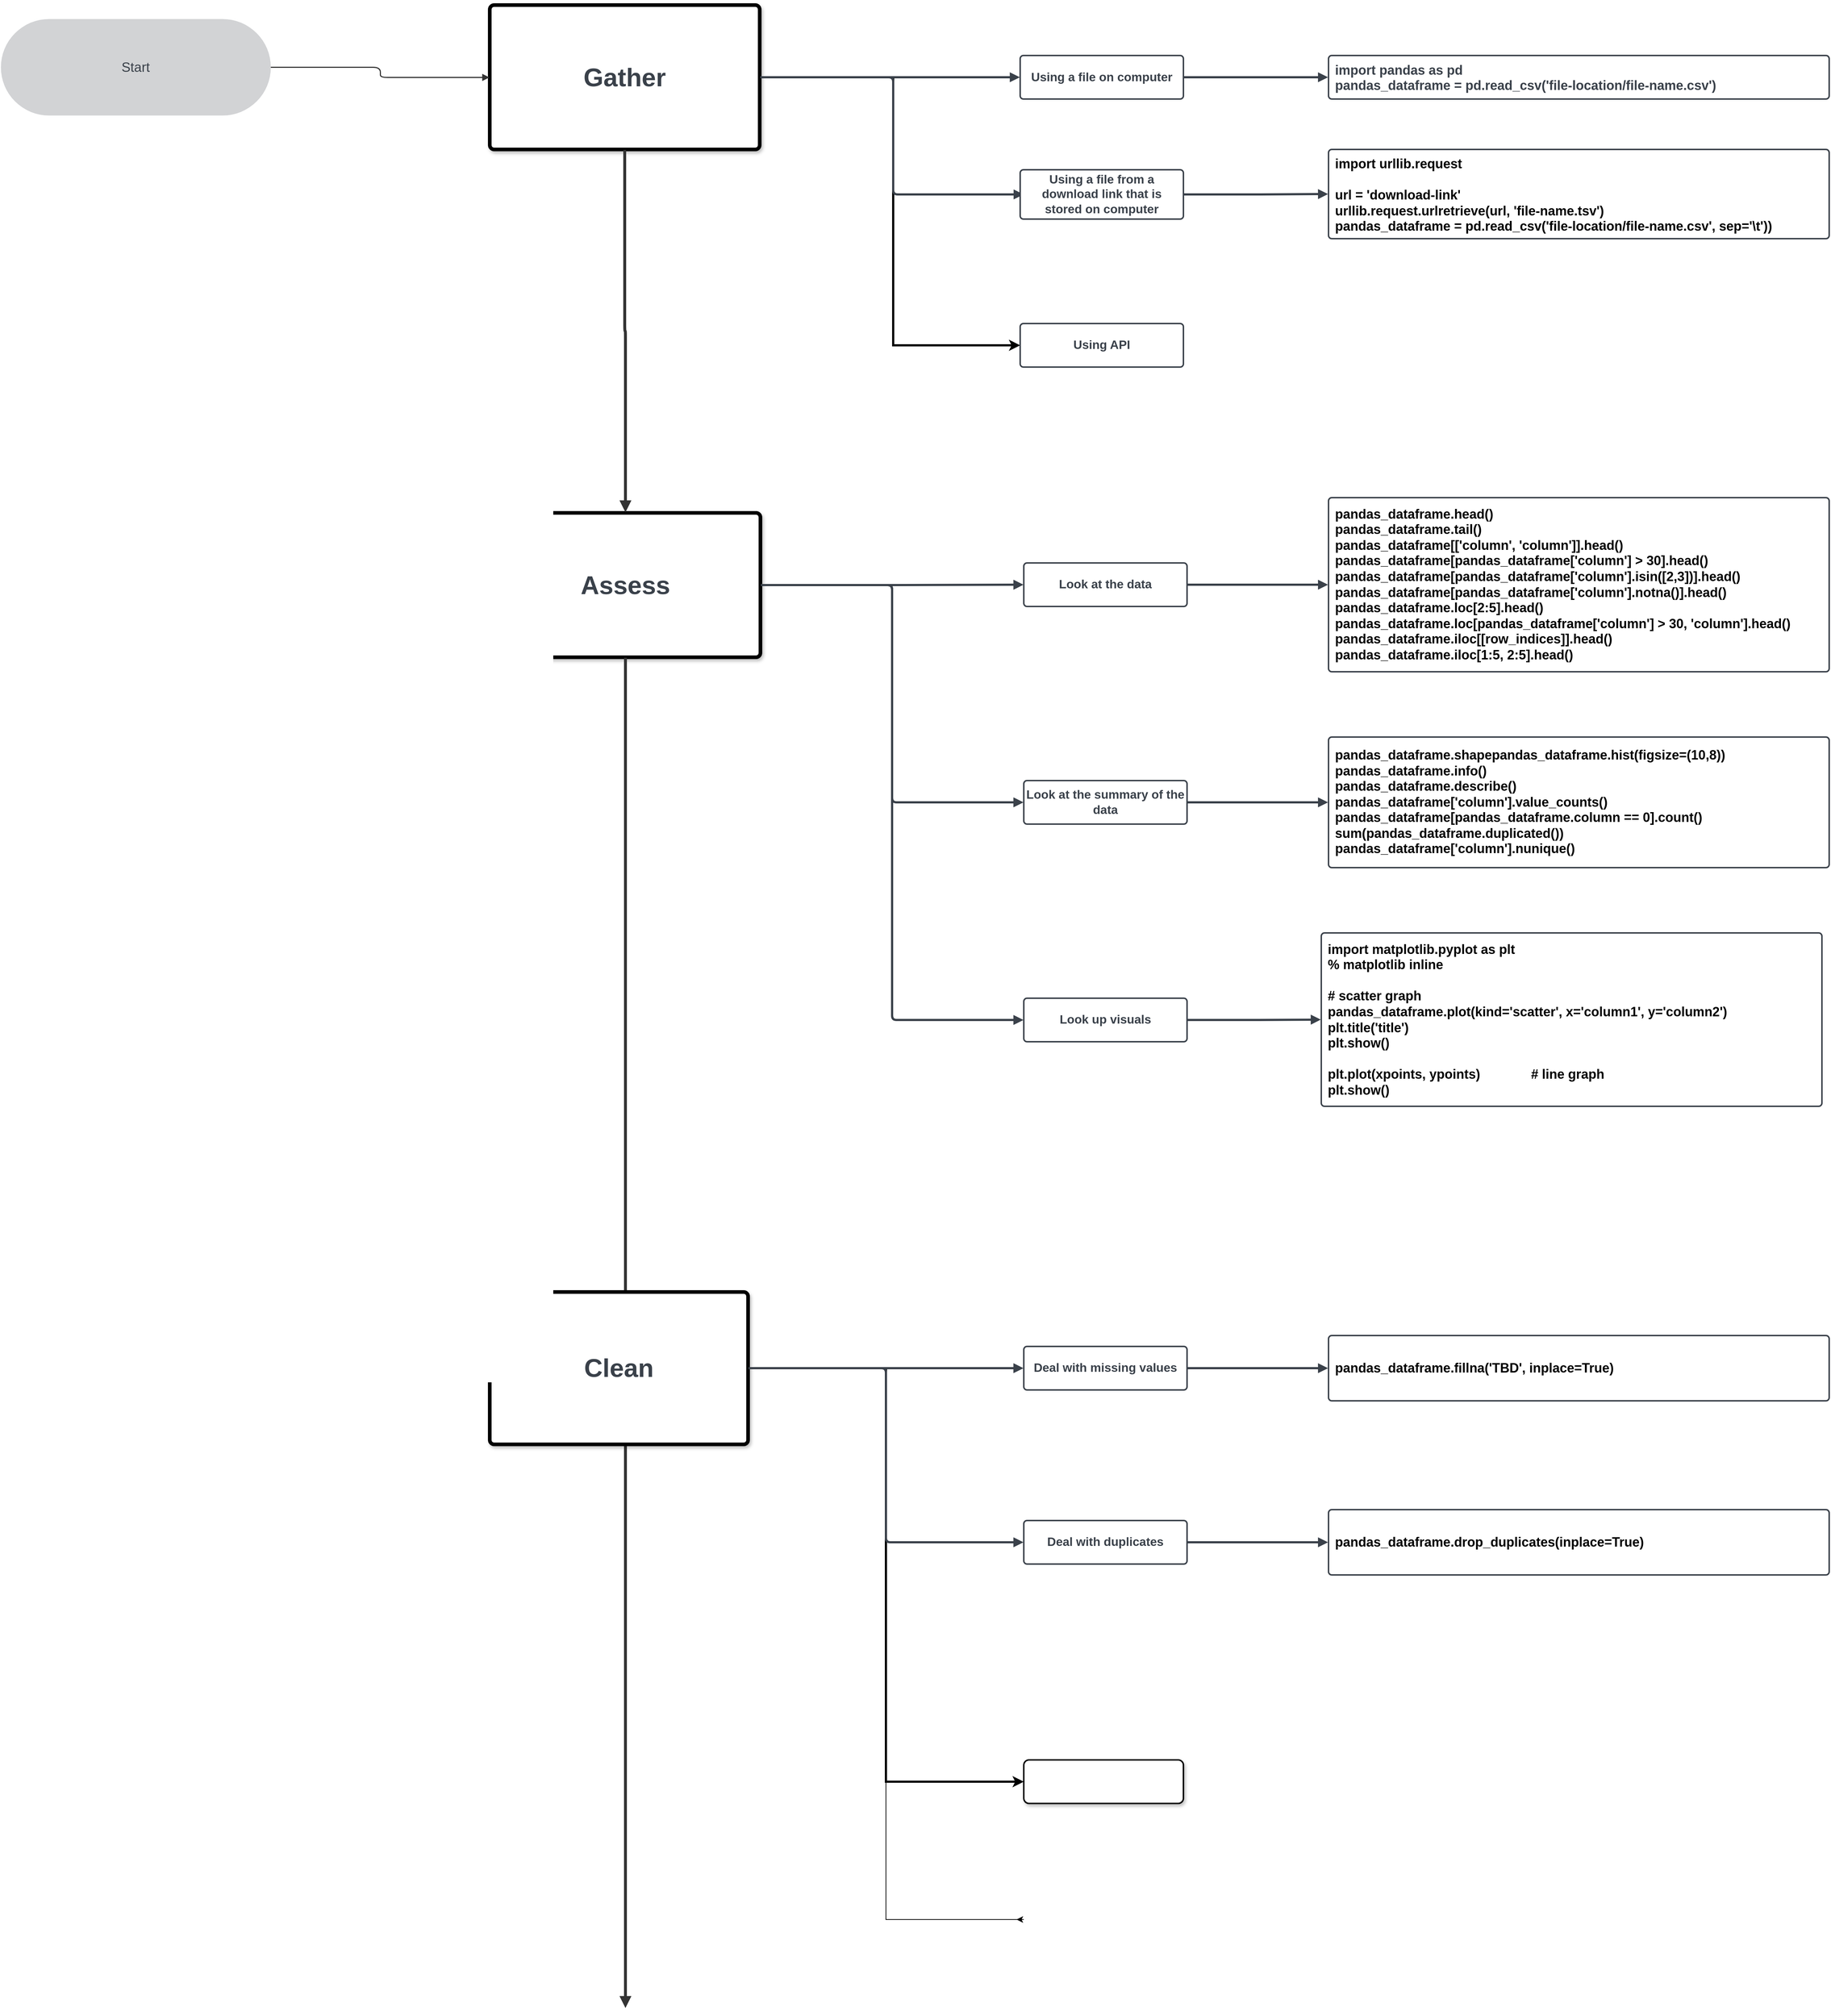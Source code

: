 <mxfile version="23.1.2" type="google">
  <diagram name="Page-1" id="23y4d6yKB2SorlkuruID">
    <mxGraphModel grid="1" page="1" gridSize="10" guides="1" tooltips="1" connect="1" arrows="1" fold="1" pageScale="1" pageWidth="850" pageHeight="1100" math="0" shadow="0">
      <root>
        <mxCell id="0" />
        <mxCell id="1" parent="0" />
        <mxCell id="lpuym9WD-BiXnc1ryPiN-4" value="Start" style="html=1;overflow=block;blockSpacing=1;whiteSpace=wrap;rounded=1;arcSize=50;fontSize=18.5;fontFamily=Helvetica;fontColor=#3a414a;spacing=3.8;strokeOpacity=0;fillOpacity=100;fillColor=#d2d3d5;strokeWidth=1.5;lucidId=jfI0Ep0kmUvP;" vertex="1" parent="1">
          <mxGeometry x="-30" y="60" width="372" height="133" as="geometry" />
        </mxCell>
        <mxCell id="xeTFAkphw9XPrL7aZ7TN-10" style="edgeStyle=orthogonalEdgeStyle;rounded=0;orthogonalLoop=1;jettySize=auto;html=1;entryX=0;entryY=0.5;entryDx=0;entryDy=0;strokeWidth=3;" edge="1" parent="1" source="lpuym9WD-BiXnc1ryPiN-5" target="lpuym9WD-BiXnc1ryPiN-15">
          <mxGeometry relative="1" as="geometry">
            <Array as="points">
              <mxPoint x="1200" y="141" />
              <mxPoint x="1200" y="510" />
            </Array>
          </mxGeometry>
        </mxCell>
        <mxCell id="lpuym9WD-BiXnc1ryPiN-5" value="Gather" style="html=1;overflow=block;blockSpacing=1;whiteSpace=wrap;fontSize=35.2;fontFamily=Helvetica;fontColor=#3a414a;fontStyle=1;spacing=3.8;strokeOpacity=100;fillOpacity=100;rounded=1;absoluteArcSize=1;arcSize=12;shadow=1;fillColor=#ffffff;strokeWidth=5;lucidId=jfI0CFNXGpZS;" vertex="1" parent="1">
          <mxGeometry x="644" y="41" width="372" height="199" as="geometry" />
        </mxCell>
        <mxCell id="lpuym9WD-BiXnc1ryPiN-6" value="Assess" style="html=1;overflow=block;blockSpacing=1;whiteSpace=wrap;fontSize=35.2;fontFamily=Helvetica;fontColor=#3a414a;fontStyle=1;spacing=3.8;strokeOpacity=100;fillOpacity=100;rounded=1;absoluteArcSize=1;arcSize=12;shadow=1;fillColor=#ffffff;strokeWidth=5;lucidId=jfI0u~5sRq5t;" vertex="1" parent="1">
          <mxGeometry x="645" y="741" width="372" height="199" as="geometry" />
        </mxCell>
        <mxCell id="lpuym9WD-BiXnc1ryPiN-7" value="" style="html=1;jettySize=18;whiteSpace=wrap;fontSize=13;fontFamily=Helvetica;strokeColor=#333333;strokeOpacity=100;strokeWidth=1.5;rounded=1;arcSize=20;edgeStyle=orthogonalEdgeStyle;startArrow=none;endArrow=block;endFill=1;exitX=1;exitY=0.5;exitPerimeter=0;entryX=-0.002;entryY=0.5;entryPerimeter=0;lucidId=jfI0PXLtCpER;" edge="1" parent="1" source="lpuym9WD-BiXnc1ryPiN-4" target="lpuym9WD-BiXnc1ryPiN-5">
          <mxGeometry width="100" height="100" relative="1" as="geometry">
            <Array as="points" />
          </mxGeometry>
        </mxCell>
        <mxCell id="lpuym9WD-BiXnc1ryPiN-8" value="" style="html=1;jettySize=18;whiteSpace=wrap;fontSize=13;fontFamily=Helvetica;strokeColor=#333333;strokeOpacity=100;strokeWidth=4;rounded=1;arcSize=20;edgeStyle=orthogonalEdgeStyle;startArrow=none;endArrow=block;endFill=1;exitX=0.5;exitY=1.004;exitPerimeter=0;entryX=0.5;entryY=-0.004;entryPerimeter=0;lucidId=jfI0HpFZZ9h5;" edge="1" parent="1" source="lpuym9WD-BiXnc1ryPiN-5" target="lpuym9WD-BiXnc1ryPiN-6">
          <mxGeometry width="100" height="100" relative="1" as="geometry">
            <Array as="points" />
          </mxGeometry>
        </mxCell>
        <mxCell id="lpuym9WD-BiXnc1ryPiN-9" value="" style="html=1;jettySize=18;whiteSpace=wrap;fontSize=13;fontFamily=Helvetica;strokeColor=#333333;strokeOpacity=100;strokeWidth=4;rounded=1;arcSize=20;edgeStyle=orthogonalEdgeStyle;startArrow=none;endArrow=block;endFill=1;exitX=0.5;exitY=1.004;exitPerimeter=0;entryX=0.5;entryY=0;entryPerimeter=0;lucidId=jfI0u92p7bYl;" edge="1" parent="1" source="lpuym9WD-BiXnc1ryPiN-6">
          <mxGeometry width="100" height="100" relative="1" as="geometry">
            <Array as="points" />
            <mxPoint x="831" y="2802" as="targetPoint" />
          </mxGeometry>
        </mxCell>
        <mxCell id="lpuym9WD-BiXnc1ryPiN-10" value="" style="html=1;jettySize=18;whiteSpace=wrap;fontSize=13;strokeColor=#3a414a;strokeOpacity=100;strokeWidth=3;rounded=1;arcSize=12;edgeStyle=orthogonalEdgeStyle;startArrow=none;endArrow=block;endFill=1;exitX=1.002;exitY=0.5;exitPerimeter=0;entryX=-0.002;entryY=0.5;entryPerimeter=0;lucidId=T6N0B6i9m7qa;" edge="1" parent="1" source="lpuym9WD-BiXnc1ryPiN-5" target="lpuym9WD-BiXnc1ryPiN-11">
          <mxGeometry width="100" height="100" relative="1" as="geometry">
            <Array as="points">
              <mxPoint x="1300" y="140" />
              <mxPoint x="1300" y="140" />
            </Array>
          </mxGeometry>
        </mxCell>
        <mxCell id="lpuym9WD-BiXnc1ryPiN-11" value="Using a file on computer" style="html=1;overflow=block;blockSpacing=1;whiteSpace=wrap;fontSize=16.7;fontColor=#3a414a;spacing=3.8;strokeColor=#3a414a;strokeOpacity=100;rounded=1;absoluteArcSize=1;arcSize=9;strokeWidth=2;lucidId=86N0wjYcdvlJ;fontStyle=1" vertex="1" parent="1">
          <mxGeometry x="1375" y="110.5" width="225" height="60" as="geometry" />
        </mxCell>
        <mxCell id="lpuym9WD-BiXnc1ryPiN-12" value="" style="html=1;jettySize=18;whiteSpace=wrap;fontSize=13;strokeColor=#3a414a;strokeOpacity=100;strokeWidth=3;rounded=1;arcSize=12;edgeStyle=orthogonalEdgeStyle;startArrow=none;endArrow=block;endFill=1;exitX=1.002;exitY=0.5;exitPerimeter=0;entryX=-0.002;entryY=0.5;entryPerimeter=0;lucidId=T7N0Phu3ULNT;" edge="1" parent="1">
          <mxGeometry width="100" height="100" relative="1" as="geometry">
            <Array as="points">
              <mxPoint x="1200" y="141" />
              <mxPoint x="1200" y="302" />
            </Array>
            <mxPoint x="1017.004" y="140.5" as="sourcePoint" />
            <mxPoint x="1379.81" y="302" as="targetPoint" />
          </mxGeometry>
        </mxCell>
        <mxCell id="lpuym9WD-BiXnc1ryPiN-13" value="Using a file from a download link that is stored on computer " style="html=1;overflow=block;blockSpacing=1;whiteSpace=wrap;fontSize=16.7;fontColor=#3a414a;spacing=3.8;strokeColor=#3a414a;strokeOpacity=100;rounded=1;absoluteArcSize=1;arcSize=9;strokeWidth=2;lucidId=U7N0YUtGJeIu;fillStyle=auto;fontStyle=1" vertex="1" parent="1">
          <mxGeometry x="1375" y="268" width="225" height="68" as="geometry" />
        </mxCell>
        <mxCell id="lpuym9WD-BiXnc1ryPiN-15" value="Using API" style="html=1;overflow=block;blockSpacing=1;whiteSpace=wrap;fontSize=16.7;fontColor=#3a414a;spacing=3.8;strokeColor=#3a414a;strokeOpacity=100;rounded=1;absoluteArcSize=1;arcSize=9;strokeWidth=2;lucidId=67N0~CH93Wen;fontStyle=1" vertex="1" parent="1">
          <mxGeometry x="1375" y="480" width="225" height="60" as="geometry" />
        </mxCell>
        <mxCell id="lpuym9WD-BiXnc1ryPiN-16" value="" style="html=1;jettySize=18;whiteSpace=wrap;fontSize=13;strokeColor=#3a414a;strokeOpacity=100;strokeWidth=3;rounded=1;arcSize=12;edgeStyle=orthogonalEdgeStyle;startArrow=none;endArrow=block;endFill=1;exitX=1.002;exitY=0.5;exitPerimeter=0;entryX=-0.001;entryY=0.5;entryPerimeter=0;lucidId=68N0wt6_Zf.5;" edge="1" parent="1" source="lpuym9WD-BiXnc1ryPiN-11" target="lpuym9WD-BiXnc1ryPiN-17">
          <mxGeometry width="100" height="100" relative="1" as="geometry">
            <Array as="points" />
          </mxGeometry>
        </mxCell>
        <mxCell id="lpuym9WD-BiXnc1ryPiN-17" value="import pandas as pd&#xa;pandas_dataframe = pd.read_csv(&#39;file-location/file-name.csv&#39;)" style="html=1;overflow=block;blockSpacing=1;whiteSpace=wrap;fontSize=18;fontColor=#3a414a;align=left;spacing=9;verticalAlign=middle;strokeColor=#3a414a;strokeOpacity=100;rounded=1;absoluteArcSize=1;arcSize=9;strokeWidth=2;lucidId=m9N06MJG~SAP;fontStyle=1" vertex="1" parent="1">
          <mxGeometry x="1800" y="110.5" width="690" height="60" as="geometry" />
        </mxCell>
        <mxCell id="lpuym9WD-BiXnc1ryPiN-18" value="" style="html=1;jettySize=18;whiteSpace=wrap;fontSize=13;strokeColor=#3a414a;strokeOpacity=100;strokeWidth=3;rounded=1;arcSize=12;edgeStyle=orthogonalEdgeStyle;startArrow=none;endArrow=block;endFill=1;exitX=1.002;exitY=0.5;exitPerimeter=0;entryX=-0.001;entryY=0.5;entryPerimeter=0;lucidId=kaO0V41y7ZW9;" edge="1" parent="1" source="lpuym9WD-BiXnc1ryPiN-13" target="lpuym9WD-BiXnc1ryPiN-19">
          <mxGeometry width="100" height="100" relative="1" as="geometry">
            <Array as="points" />
          </mxGeometry>
        </mxCell>
        <mxCell id="lpuym9WD-BiXnc1ryPiN-19" value="import urllib.request&#xa;&#xa;url = &#39;download-link&#39;&#xa;urllib.request.urlretrieve(url, &#39;file-name.tsv&#39;)&#xa;pandas_dataframe = pd.read_csv(&#39;file-location/file-name.csv&#39;, sep=&#39;\t&#39;))" style="html=1;overflow=block;blockSpacing=1;whiteSpace=wrap;spacing=9;verticalAlign=middle;strokeColor=#3a414a;strokeOpacity=100;rounded=1;absoluteArcSize=1;arcSize=9;strokeWidth=2;lucidId=naO0j9t~lQ-0;align=left;horizontal=1;fontSize=18;fontStyle=1" vertex="1" parent="1">
          <mxGeometry x="1800" y="240" width="690" height="123" as="geometry" />
        </mxCell>
        <mxCell id="lpuym9WD-BiXnc1ryPiN-20" value="" style="html=1;jettySize=18;whiteSpace=wrap;fontSize=13;strokeColor=#3a414a;strokeOpacity=100;strokeWidth=3;rounded=1;arcSize=12;edgeStyle=orthogonalEdgeStyle;startArrow=none;endArrow=block;endFill=1;exitX=1.002;exitY=0.5;exitPerimeter=0;entryX=-0.002;entryY=0.5;entryPerimeter=0;lucidId=eqO0JH2MEv.D;" edge="1" parent="1" source="lpuym9WD-BiXnc1ryPiN-6" target="lpuym9WD-BiXnc1ryPiN-21">
          <mxGeometry width="100" height="100" relative="1" as="geometry">
            <Array as="points" />
          </mxGeometry>
        </mxCell>
        <mxCell id="lpuym9WD-BiXnc1ryPiN-21" value="Look at the data" style="html=1;overflow=block;blockSpacing=1;whiteSpace=wrap;fontSize=16.7;fontColor=#3a414a;spacing=3.8;strokeColor=#3a414a;strokeOpacity=100;rounded=1;absoluteArcSize=1;arcSize=9;strokeWidth=2;lucidId=gqO0lbteinEg;fontStyle=1" vertex="1" parent="1">
          <mxGeometry x="1380" y="810" width="225" height="60" as="geometry" />
        </mxCell>
        <mxCell id="lpuym9WD-BiXnc1ryPiN-22" value="" style="html=1;jettySize=18;whiteSpace=wrap;fontSize=13;strokeColor=#3a414a;strokeOpacity=100;strokeWidth=3;rounded=1;arcSize=12;edgeStyle=orthogonalEdgeStyle;startArrow=none;endArrow=block;endFill=1;exitX=1.002;exitY=0.5;exitPerimeter=0;entryX=-0.002;entryY=0.5;entryPerimeter=0;lucidId=WqO0HECKS1hP;" edge="1" parent="1" source="lpuym9WD-BiXnc1ryPiN-6" target="lpuym9WD-BiXnc1ryPiN-23">
          <mxGeometry width="100" height="100" relative="1" as="geometry">
            <Array as="points" />
          </mxGeometry>
        </mxCell>
        <mxCell id="lpuym9WD-BiXnc1ryPiN-23" value="Look at the summary of the data" style="html=1;overflow=block;blockSpacing=1;whiteSpace=wrap;fontSize=16.7;fontColor=#3a414a;spacing=3.8;strokeColor=#3a414a;strokeOpacity=100;rounded=1;absoluteArcSize=1;arcSize=9;strokeWidth=2;lucidId=YqO0ZE.nwqsu;fontStyle=1" vertex="1" parent="1">
          <mxGeometry x="1380" y="1110" width="225" height="60" as="geometry" />
        </mxCell>
        <mxCell id="AgCMMVb4jOIoxZkR-1uP-4" value="" style="edgeStyle=orthogonalEdgeStyle;rounded=0;orthogonalLoop=1;jettySize=auto;html=1;strokeWidth=3;" edge="1" parent="1" source="lpuym9WD-BiXnc1ryPiN-25" target="AgCMMVb4jOIoxZkR-1uP-3">
          <mxGeometry relative="1" as="geometry">
            <Array as="points">
              <mxPoint x="1190" y="1920" />
              <mxPoint x="1190" y="2490" />
            </Array>
          </mxGeometry>
        </mxCell>
        <mxCell id="xeTFAkphw9XPrL7aZ7TN-5" style="edgeStyle=orthogonalEdgeStyle;rounded=0;orthogonalLoop=1;jettySize=auto;html=1;" edge="1" parent="1" source="lpuym9WD-BiXnc1ryPiN-25">
          <mxGeometry relative="1" as="geometry">
            <mxPoint x="1370" y="2680" as="targetPoint" />
            <Array as="points">
              <mxPoint x="1190" y="1920" />
              <mxPoint x="1190" y="2680" />
              <mxPoint x="1380" y="2680" />
            </Array>
          </mxGeometry>
        </mxCell>
        <mxCell id="lpuym9WD-BiXnc1ryPiN-25" value="Clean" style="html=1;overflow=block;blockSpacing=1;whiteSpace=wrap;fontSize=35.2;fontColor=#3a414a;fontStyle=1;align=center;spacing=3.8;strokeOpacity=100;fillOpacity=100;rounded=1;absoluteArcSize=1;arcSize=12;shadow=1;fillColor=#ffffff;strokeWidth=5;lucidId=0m76McLpSr~Y;" vertex="1" parent="1">
          <mxGeometry x="644" y="1815" width="356" height="210" as="geometry" />
        </mxCell>
        <mxCell id="lpuym9WD-BiXnc1ryPiN-26" value="" style="html=1;jettySize=18;whiteSpace=wrap;fontSize=13;strokeColor=#3a414a;strokeOpacity=100;strokeWidth=3;rounded=1;arcSize=12;edgeStyle=orthogonalEdgeStyle;startArrow=none;endArrow=block;endFill=1;exitX=1.002;exitY=0.5;exitPerimeter=0;entryX=-0.002;entryY=0.5;entryPerimeter=0;lucidId=Ex76pkxGSk4F;" edge="1" parent="1" source="lpuym9WD-BiXnc1ryPiN-25" target="lpuym9WD-BiXnc1ryPiN-27">
          <mxGeometry width="100" height="100" relative="1" as="geometry">
            <Array as="points" />
          </mxGeometry>
        </mxCell>
        <mxCell id="lpuym9WD-BiXnc1ryPiN-27" value="Deal with missing values" style="html=1;overflow=block;blockSpacing=1;whiteSpace=wrap;fontSize=16.7;fontColor=#3a414a;align=center;spacing=3.8;strokeColor=#3a414a;strokeOpacity=100;fillOpacity=100;rounded=1;absoluteArcSize=1;arcSize=9;fillColor=#ffffff;strokeWidth=2;lucidId=Gx76.i9AmWAG;fontStyle=1" vertex="1" parent="1">
          <mxGeometry x="1380" y="1890" width="225" height="60" as="geometry" />
        </mxCell>
        <mxCell id="lpuym9WD-BiXnc1ryPiN-28" value="" style="html=1;jettySize=18;whiteSpace=wrap;fontSize=13;strokeColor=#3a414a;strokeOpacity=100;strokeWidth=3;rounded=1;arcSize=12;edgeStyle=orthogonalEdgeStyle;startArrow=none;endArrow=block;endFill=1;exitX=1.002;exitY=0.5;exitPerimeter=0;entryX=-0.001;entryY=0.5;entryPerimeter=0;lucidId=zy76QiSrqYq7;" edge="1" parent="1" source="lpuym9WD-BiXnc1ryPiN-21" target="lpuym9WD-BiXnc1ryPiN-29">
          <mxGeometry width="100" height="100" relative="1" as="geometry">
            <Array as="points" />
          </mxGeometry>
        </mxCell>
        <mxCell id="lpuym9WD-BiXnc1ryPiN-29" value="pandas_dataframe.head()&lt;br&gt;pandas_dataframe.tail()&lt;br&gt;pandas_dataframe[[&#39;column&#39;, &#39;column&#39;]].head()&lt;br&gt;pandas_dataframe[pandas_dataframe[&#39;column&#39;] &amp;gt; 30].head()&lt;br&gt;pandas_dataframe[pandas_dataframe[&#39;column&#39;].isin([2,3])].head()&lt;br&gt;pandas_dataframe[pandas_dataframe[&#39;column&#39;].notna()].head()&lt;br&gt;pandas_dataframe.loc[2:5].head()&lt;br&gt;pandas_dataframe.loc[pandas_dataframe[&#39;column&#39;] &amp;gt; 30, &#39;column&#39;].head()&lt;br&gt;pandas_dataframe.iloc[[row_indices]].head()&lt;br&gt;pandas_dataframe.iloc[1:5, 2:5].head()" style="html=1;overflow=block;blockSpacing=1;whiteSpace=wrap;spacing=9;verticalAlign=middle;strokeColor=#3a414a;strokeOpacity=100;fillOpacity=100;rounded=1;absoluteArcSize=1;arcSize=9;fillColor=#ffffff;strokeWidth=2;lucidId=Cy76U2-X--cc;align=left;fontSize=18;fontStyle=1" vertex="1" parent="1">
          <mxGeometry x="1800" y="720" width="690" height="240" as="geometry" />
        </mxCell>
        <mxCell id="lpuym9WD-BiXnc1ryPiN-30" value="" style="html=1;jettySize=18;whiteSpace=wrap;fontSize=13;strokeColor=#3a414a;strokeOpacity=100;strokeWidth=3;rounded=1;arcSize=12;edgeStyle=orthogonalEdgeStyle;startArrow=none;endArrow=block;endFill=1;exitX=1.002;exitY=0.5;exitPerimeter=0;entryX=-0.001;entryY=0.5;entryPerimeter=0;lucidId=dA76SbVEKaVy;" edge="1" parent="1" source="lpuym9WD-BiXnc1ryPiN-23" target="lpuym9WD-BiXnc1ryPiN-31">
          <mxGeometry width="100" height="100" relative="1" as="geometry">
            <Array as="points" />
          </mxGeometry>
        </mxCell>
        <mxCell id="lpuym9WD-BiXnc1ryPiN-31" value="pandas_dataframe.shapepandas_dataframe.hist(figsize=(10,8))&lt;br&gt;pandas_dataframe.info()&lt;br&gt;pandas_dataframe.describe()&lt;br&gt;pandas_dataframe[&#39;column&#39;].value_counts()&lt;br&gt;pandas_dataframe[pandas_dataframe.column == 0].count()&lt;br&gt;sum(pandas_dataframe.duplicated())&lt;br&gt;pandas_dataframe[&#39;column&#39;].nunique()" style="html=1;overflow=block;blockSpacing=1;whiteSpace=wrap;align=left;spacing=9;verticalAlign=middle;strokeColor=#3a414a;strokeOpacity=100;fillOpacity=100;rounded=1;absoluteArcSize=1;arcSize=9;fillColor=#ffffff;strokeWidth=2;lucidId=eA76V5gSLINm;fontSize=18;fontStyle=1" vertex="1" parent="1">
          <mxGeometry x="1800" y="1050" width="690" height="180" as="geometry" />
        </mxCell>
        <mxCell id="lpuym9WD-BiXnc1ryPiN-32" value="" style="html=1;jettySize=18;whiteSpace=wrap;fontSize=13;strokeColor=#3a414a;strokeOpacity=100;strokeWidth=3;rounded=1;arcSize=12;edgeStyle=orthogonalEdgeStyle;startArrow=none;endArrow=block;endFill=1;exitX=1.002;exitY=0.5;exitPerimeter=0;entryX=-0.002;entryY=0.5;entryPerimeter=0;lucidId=4vd_gUlA2T5n;" edge="1" parent="1" source="lpuym9WD-BiXnc1ryPiN-6" target="lpuym9WD-BiXnc1ryPiN-33">
          <mxGeometry width="100" height="100" relative="1" as="geometry">
            <Array as="points" />
          </mxGeometry>
        </mxCell>
        <mxCell id="lpuym9WD-BiXnc1ryPiN-33" value="Look up visuals" style="html=1;overflow=block;blockSpacing=1;whiteSpace=wrap;fontSize=16.7;fontColor=#3a414a;align=center;spacing=3.8;strokeColor=#3a414a;strokeOpacity=100;fillOpacity=100;rounded=1;absoluteArcSize=1;arcSize=9;fillColor=#ffffff;strokeWidth=2;lucidId=5vd_4Eez5TgS;fontStyle=1" vertex="1" parent="1">
          <mxGeometry x="1380" y="1410" width="225" height="60" as="geometry" />
        </mxCell>
        <mxCell id="lpuym9WD-BiXnc1ryPiN-34" value="" style="html=1;jettySize=18;whiteSpace=wrap;fontSize=13;strokeColor=#3a414a;strokeOpacity=100;strokeWidth=3;rounded=1;arcSize=12;edgeStyle=orthogonalEdgeStyle;startArrow=none;endArrow=block;endFill=1;exitX=1.002;exitY=0.5;exitPerimeter=0;entryX=-0.001;entryY=0.5;entryPerimeter=0;lucidId=Qwd_fyZuTM_R;" edge="1" parent="1" source="lpuym9WD-BiXnc1ryPiN-33" target="lpuym9WD-BiXnc1ryPiN-35">
          <mxGeometry width="100" height="100" relative="1" as="geometry">
            <Array as="points" />
          </mxGeometry>
        </mxCell>
        <mxCell id="lpuym9WD-BiXnc1ryPiN-35" value="import matplotlib.pyplot as plt&lt;br&gt;% matplotlib inline&lt;br&gt;&lt;br&gt;# scatter graph&lt;br&gt;pandas_dataframe.plot(kind=&#39;scatter&#39;, x=&#39;column1&#39;, y=&#39;column2&#39;)&lt;br&gt;plt.title(&#39;title&#39;)&lt;br&gt;plt.show()&lt;br&gt;&lt;br&gt;plt.plot(xpoints, ypoints) &lt;span style=&quot;white-space: pre;&quot;&gt;&#x9;&lt;/span&gt;&lt;span style=&quot;white-space: pre;&quot;&gt;&#x9;&lt;/span&gt;# line graph&lt;br&gt;plt.show()" style="html=1;overflow=block;blockSpacing=1;whiteSpace=wrap;spacing=9;verticalAlign=middle;strokeColor=#3a414a;strokeOpacity=100;fillOpacity=100;rounded=1;absoluteArcSize=1;arcSize=9;fillColor=#ffffff;strokeWidth=2;lucidId=Rwd_JDTO9Qc3;align=left;fontSize=18;fontStyle=1" vertex="1" parent="1">
          <mxGeometry x="1790" y="1320" width="690" height="239" as="geometry" />
        </mxCell>
        <mxCell id="lpuym9WD-BiXnc1ryPiN-36" value="" style="html=1;jettySize=18;whiteSpace=wrap;fontSize=13;strokeColor=#3a414a;strokeOpacity=100;strokeWidth=3;rounded=1;arcSize=12;edgeStyle=orthogonalEdgeStyle;startArrow=none;endArrow=block;endFill=1;exitX=1.002;exitY=0.5;exitPerimeter=0;entryX=-0.001;entryY=0.5;entryPerimeter=0;lucidId=5Nd_1JhBcuRA;" edge="1" parent="1" source="lpuym9WD-BiXnc1ryPiN-27" target="lpuym9WD-BiXnc1ryPiN-37">
          <mxGeometry width="100" height="100" relative="1" as="geometry">
            <Array as="points" />
          </mxGeometry>
        </mxCell>
        <mxCell id="lpuym9WD-BiXnc1ryPiN-37" value="pandas_dataframe.fillna(&#39;TBD&#39;, inplace=True)" style="html=1;overflow=block;blockSpacing=1;whiteSpace=wrap;align=left;spacing=9;verticalAlign=middle;strokeColor=#3a414a;strokeOpacity=100;fillOpacity=100;rounded=1;absoluteArcSize=1;arcSize=9;fillColor=#ffffff;strokeWidth=2;lucidId=7Nd_w1VoGPR_;fontSize=18;fontStyle=1" vertex="1" parent="1">
          <mxGeometry x="1800" y="1875" width="690" height="90" as="geometry" />
        </mxCell>
        <mxCell id="lpuym9WD-BiXnc1ryPiN-38" value="" style="html=1;jettySize=18;whiteSpace=wrap;fontSize=13;strokeColor=#3a414a;strokeOpacity=100;strokeWidth=3;rounded=1;arcSize=12;edgeStyle=orthogonalEdgeStyle;startArrow=none;endArrow=block;endFill=1;exitX=1.002;exitY=0.5;exitPerimeter=0;entryX=-0.002;entryY=0.5;entryPerimeter=0;lucidId=1Sd_X-_FjV-d;" edge="1" parent="1" source="lpuym9WD-BiXnc1ryPiN-25" target="lpuym9WD-BiXnc1ryPiN-39">
          <mxGeometry width="100" height="100" relative="1" as="geometry">
            <Array as="points" />
          </mxGeometry>
        </mxCell>
        <mxCell id="lpuym9WD-BiXnc1ryPiN-39" value="Deal with duplicates" style="html=1;overflow=block;blockSpacing=1;whiteSpace=wrap;fontSize=16.7;fontColor=#3a414a;spacing=3.8;strokeColor=#3a414a;strokeOpacity=100;rounded=1;absoluteArcSize=1;arcSize=9;strokeWidth=2;lucidId=3Sd_lRxbWhzp;fontStyle=1" vertex="1" parent="1">
          <mxGeometry x="1380" y="2130" width="225" height="60" as="geometry" />
        </mxCell>
        <mxCell id="lpuym9WD-BiXnc1ryPiN-40" value="" style="html=1;jettySize=18;whiteSpace=wrap;fontSize=13;strokeColor=#3a414a;strokeOpacity=100;strokeWidth=3;rounded=1;arcSize=12;edgeStyle=orthogonalEdgeStyle;startArrow=none;endArrow=block;endFill=1;exitX=1.002;exitY=0.5;exitPerimeter=0;entryX=-0.001;entryY=0.5;entryPerimeter=0;lucidId=mTd_kUycoHn6;" edge="1" parent="1" source="lpuym9WD-BiXnc1ryPiN-39" target="lpuym9WD-BiXnc1ryPiN-41">
          <mxGeometry width="100" height="100" relative="1" as="geometry">
            <Array as="points" />
          </mxGeometry>
        </mxCell>
        <mxCell id="lpuym9WD-BiXnc1ryPiN-41" value="pandas_dataframe.drop_duplicates(inplace=True)" style="html=1;overflow=block;blockSpacing=1;whiteSpace=wrap;align=left;spacing=9;verticalAlign=middle;strokeColor=#3a414a;strokeOpacity=100;fillOpacity=100;rounded=1;absoluteArcSize=1;arcSize=9;fillColor=#ffffff;strokeWidth=2;lucidId=nTd_wBnwFq6y;fontSize=18;fontStyle=1" vertex="1" parent="1">
          <mxGeometry x="1800" y="2115" width="690" height="90" as="geometry" />
        </mxCell>
        <mxCell id="AgCMMVb4jOIoxZkR-1uP-3" value="" style="whiteSpace=wrap;html=1;fontSize=35.2;fillColor=#ffffff;fontColor=#3a414a;fontStyle=1;spacing=3.8;rounded=1;arcSize=12;shadow=1;strokeWidth=2;" vertex="1" parent="1">
          <mxGeometry x="1380" y="2460" width="220" height="60" as="geometry" />
        </mxCell>
      </root>
    </mxGraphModel>
  </diagram>
</mxfile>
